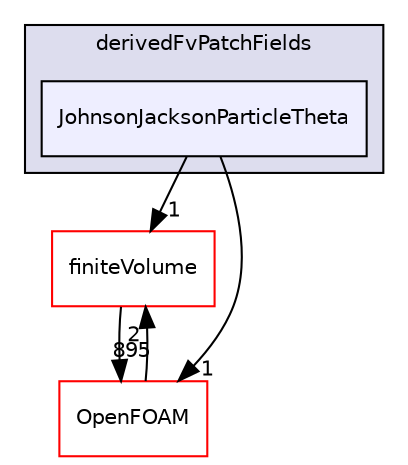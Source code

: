 digraph "src/phaseSystemModels/reactingEulerFoam/reactingTwoPhaseEulerFoam/twoPhaseCompressibleTurbulenceModels/kineticTheoryModels/derivedFvPatchFields/JohnsonJacksonParticleTheta" {
  bgcolor=transparent;
  compound=true
  node [ fontsize="10", fontname="Helvetica"];
  edge [ labelfontsize="10", labelfontname="Helvetica"];
  subgraph clusterdir_2ddb5849d0ee49117d85cb420ddfc2a2 {
    graph [ bgcolor="#ddddee", pencolor="black", label="derivedFvPatchFields" fontname="Helvetica", fontsize="10", URL="dir_2ddb5849d0ee49117d85cb420ddfc2a2.html"]
  dir_15b9ab0a71f826212538bd4e8f1c2ddd [shape=box, label="JohnsonJacksonParticleTheta", style="filled", fillcolor="#eeeeff", pencolor="black", URL="dir_15b9ab0a71f826212538bd4e8f1c2ddd.html"];
  }
  dir_9bd15774b555cf7259a6fa18f99fe99b [shape=box label="finiteVolume" color="red" URL="dir_9bd15774b555cf7259a6fa18f99fe99b.html"];
  dir_c5473ff19b20e6ec4dfe5c310b3778a8 [shape=box label="OpenFOAM" color="red" URL="dir_c5473ff19b20e6ec4dfe5c310b3778a8.html"];
  dir_9bd15774b555cf7259a6fa18f99fe99b->dir_c5473ff19b20e6ec4dfe5c310b3778a8 [headlabel="895", labeldistance=1.5 headhref="dir_000814_002151.html"];
  dir_15b9ab0a71f826212538bd4e8f1c2ddd->dir_9bd15774b555cf7259a6fa18f99fe99b [headlabel="1", labeldistance=1.5 headhref="dir_003321_000814.html"];
  dir_15b9ab0a71f826212538bd4e8f1c2ddd->dir_c5473ff19b20e6ec4dfe5c310b3778a8 [headlabel="1", labeldistance=1.5 headhref="dir_003321_002151.html"];
  dir_c5473ff19b20e6ec4dfe5c310b3778a8->dir_9bd15774b555cf7259a6fa18f99fe99b [headlabel="2", labeldistance=1.5 headhref="dir_002151_000814.html"];
}
